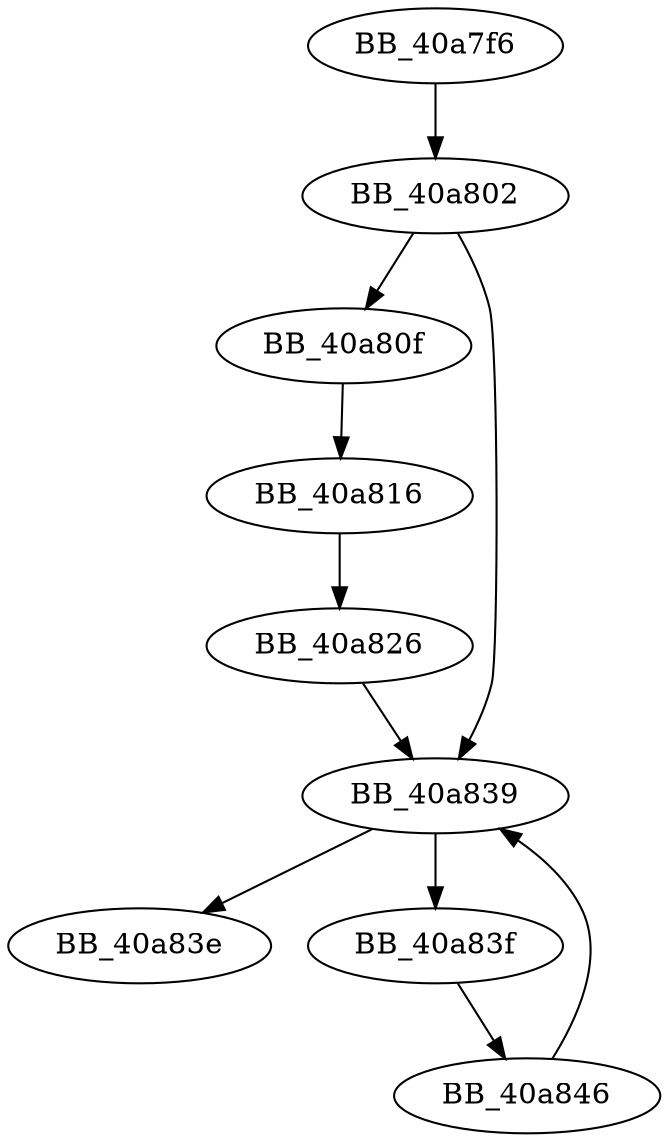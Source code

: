 DiGraph __locterm{
BB_40a7f6->BB_40a802
BB_40a802->BB_40a80f
BB_40a802->BB_40a839
BB_40a80f->BB_40a816
BB_40a816->BB_40a826
BB_40a826->BB_40a839
BB_40a839->BB_40a83e
BB_40a839->BB_40a83f
BB_40a83f->BB_40a846
BB_40a846->BB_40a839
}
